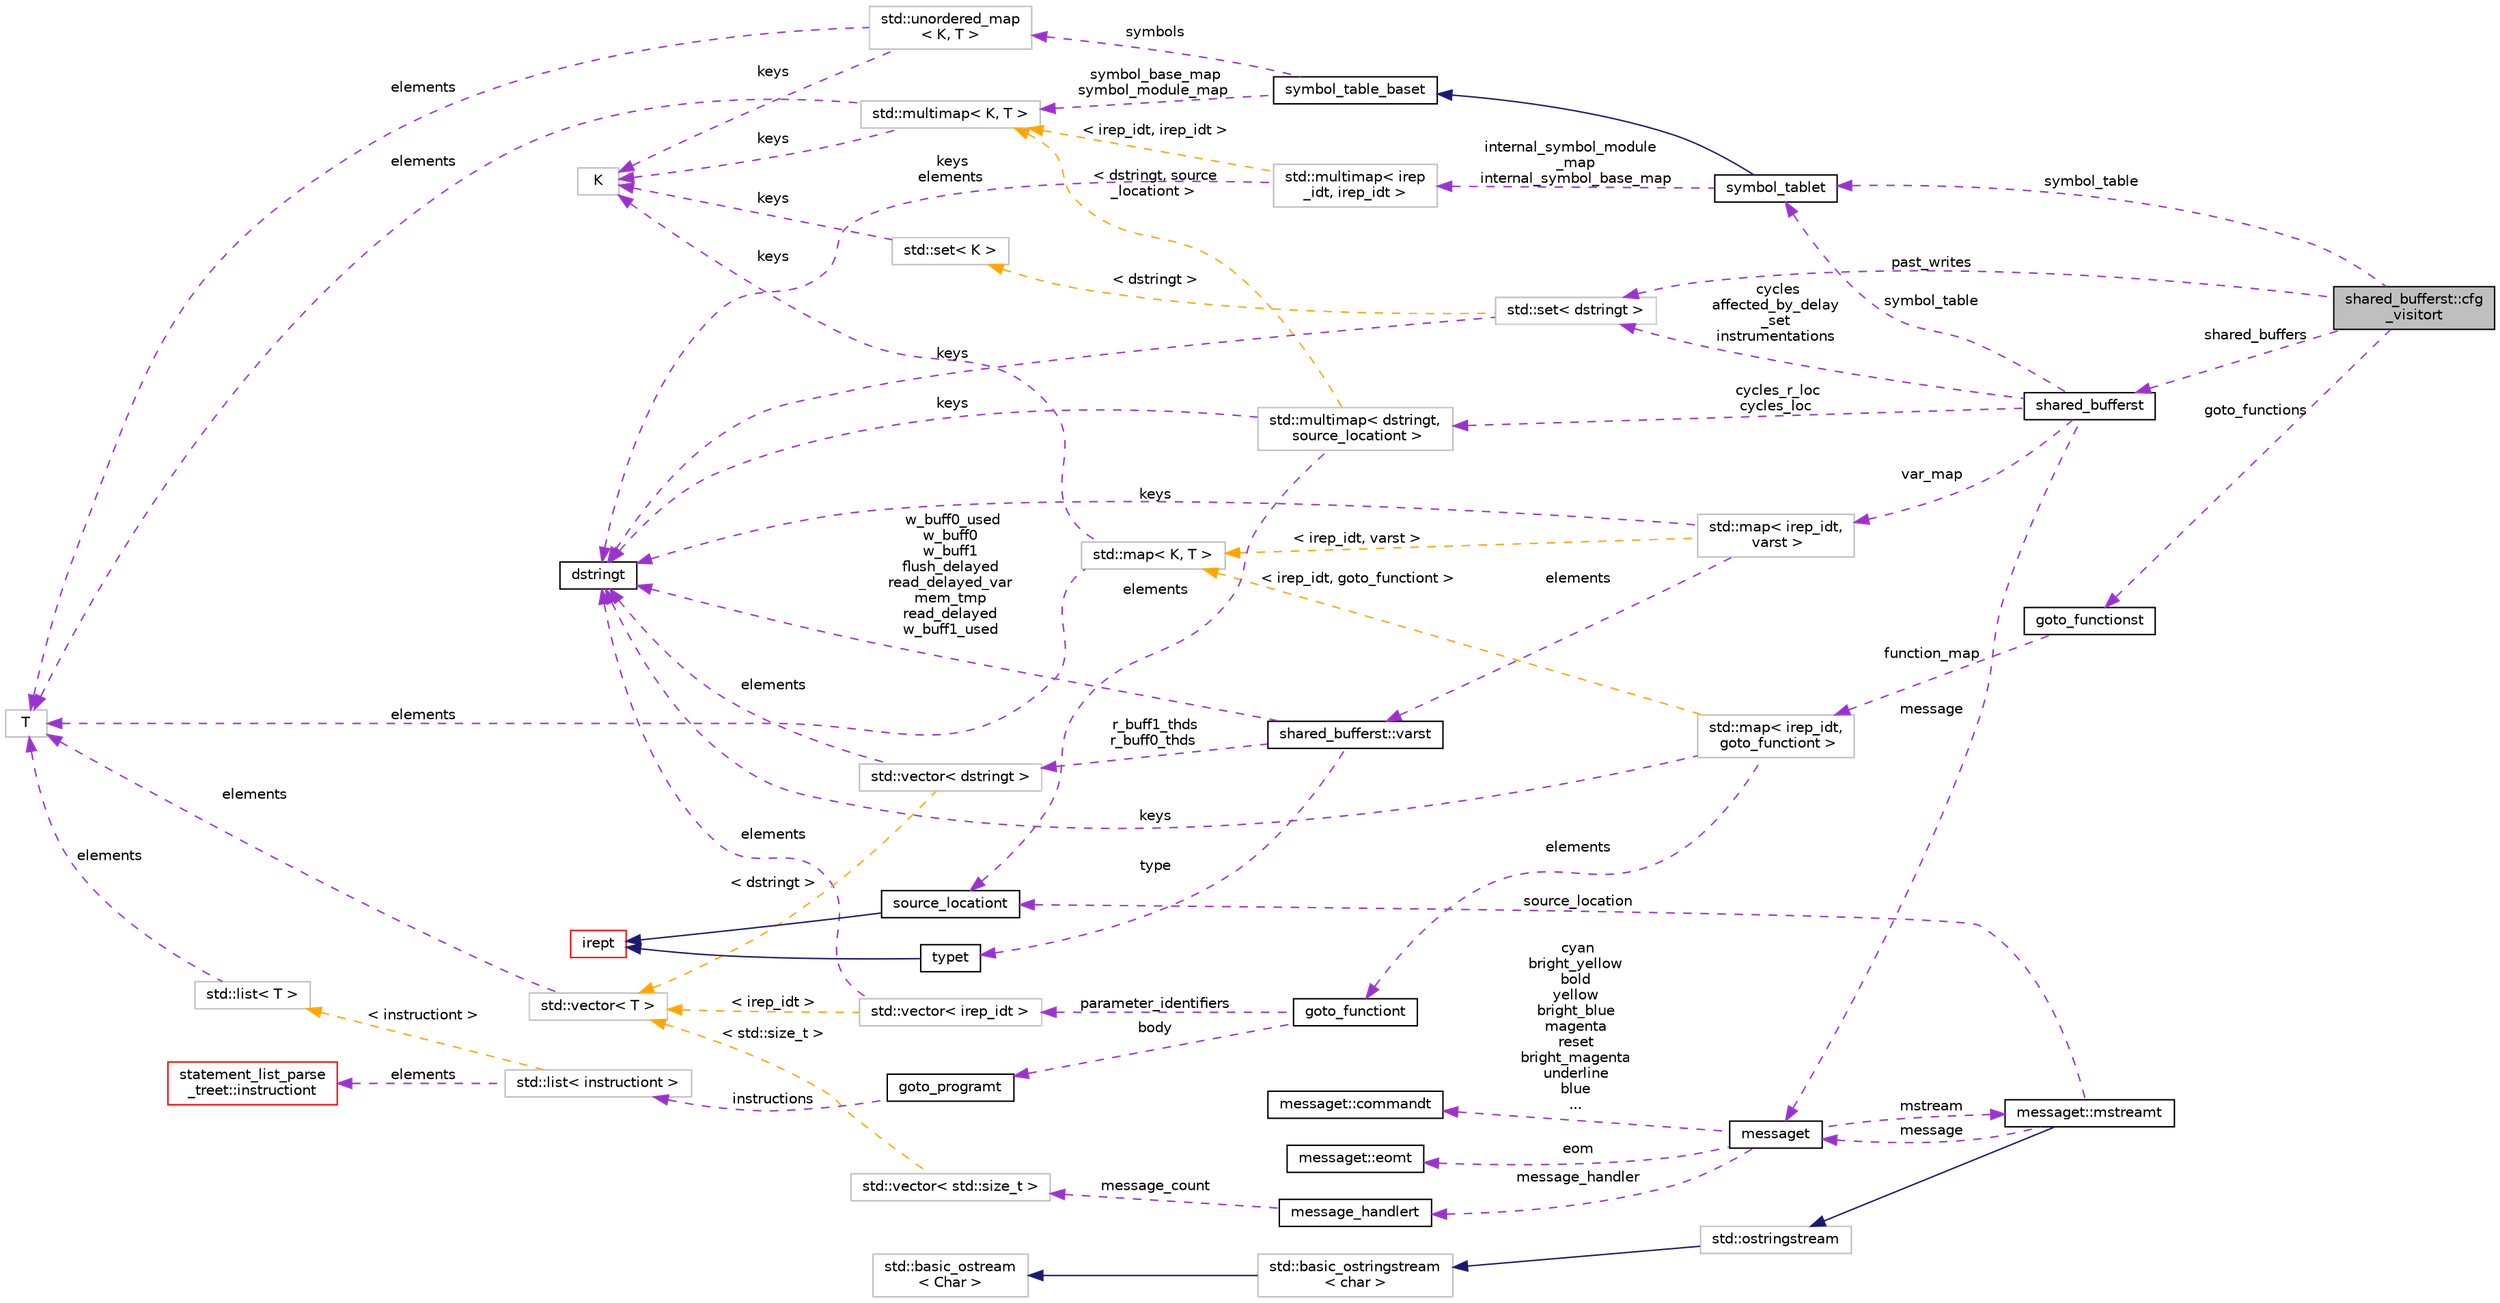 digraph "shared_bufferst::cfg_visitort"
{
 // LATEX_PDF_SIZE
  bgcolor="transparent";
  edge [fontname="Helvetica",fontsize="10",labelfontname="Helvetica",labelfontsize="10"];
  node [fontname="Helvetica",fontsize="10",shape=record];
  rankdir="LR";
  Node1 [label="shared_bufferst::cfg\l_visitort",height=0.2,width=0.4,color="black", fillcolor="grey75", style="filled", fontcolor="black",tooltip=" "];
  Node2 -> Node1 [dir="back",color="darkorchid3",fontsize="10",style="dashed",label=" symbol_table" ,fontname="Helvetica"];
  Node2 [label="symbol_tablet",height=0.2,width=0.4,color="black",URL="$classsymbol__tablet.html",tooltip="The symbol table."];
  Node3 -> Node2 [dir="back",color="midnightblue",fontsize="10",style="solid",fontname="Helvetica"];
  Node3 [label="symbol_table_baset",height=0.2,width=0.4,color="black",URL="$classsymbol__table__baset.html",tooltip="The symbol table base class interface."];
  Node4 -> Node3 [dir="back",color="darkorchid3",fontsize="10",style="dashed",label=" symbol_base_map\nsymbol_module_map" ,fontname="Helvetica"];
  Node4 [label="std::multimap\< K, T \>",height=0.2,width=0.4,color="grey75",tooltip="STL class."];
  Node5 -> Node4 [dir="back",color="darkorchid3",fontsize="10",style="dashed",label=" keys" ,fontname="Helvetica"];
  Node5 [label="K",height=0.2,width=0.4,color="grey75",tooltip=" "];
  Node6 -> Node4 [dir="back",color="darkorchid3",fontsize="10",style="dashed",label=" elements" ,fontname="Helvetica"];
  Node6 [label="T",height=0.2,width=0.4,color="grey75",tooltip=" "];
  Node7 -> Node3 [dir="back",color="darkorchid3",fontsize="10",style="dashed",label=" symbols" ,fontname="Helvetica"];
  Node7 [label="std::unordered_map\l\< K, T \>",height=0.2,width=0.4,color="grey75",tooltip="STL class."];
  Node5 -> Node7 [dir="back",color="darkorchid3",fontsize="10",style="dashed",label=" keys" ,fontname="Helvetica"];
  Node6 -> Node7 [dir="back",color="darkorchid3",fontsize="10",style="dashed",label=" elements" ,fontname="Helvetica"];
  Node8 -> Node2 [dir="back",color="darkorchid3",fontsize="10",style="dashed",label=" internal_symbol_module\l_map\ninternal_symbol_base_map" ,fontname="Helvetica"];
  Node8 [label="std::multimap\< irep\l_idt, irep_idt \>",height=0.2,width=0.4,color="grey75",tooltip=" "];
  Node9 -> Node8 [dir="back",color="darkorchid3",fontsize="10",style="dashed",label=" keys\nelements" ,fontname="Helvetica"];
  Node9 [label="dstringt",height=0.2,width=0.4,color="black",URL="$classdstringt.html",tooltip="dstringt has one field, an unsigned integer no which is an index into a static table of strings."];
  Node4 -> Node8 [dir="back",color="orange",fontsize="10",style="dashed",label=" \< irep_idt, irep_idt \>" ,fontname="Helvetica"];
  Node10 -> Node1 [dir="back",color="darkorchid3",fontsize="10",style="dashed",label=" past_writes" ,fontname="Helvetica"];
  Node10 [label="std::set\< dstringt \>",height=0.2,width=0.4,color="grey75",tooltip=" "];
  Node9 -> Node10 [dir="back",color="darkorchid3",fontsize="10",style="dashed",label=" keys" ,fontname="Helvetica"];
  Node11 -> Node10 [dir="back",color="orange",fontsize="10",style="dashed",label=" \< dstringt \>" ,fontname="Helvetica"];
  Node11 [label="std::set\< K \>",height=0.2,width=0.4,color="grey75",tooltip="STL class."];
  Node5 -> Node11 [dir="back",color="darkorchid3",fontsize="10",style="dashed",label=" keys" ,fontname="Helvetica"];
  Node12 -> Node1 [dir="back",color="darkorchid3",fontsize="10",style="dashed",label=" goto_functions" ,fontname="Helvetica"];
  Node12 [label="goto_functionst",height=0.2,width=0.4,color="black",URL="$classgoto__functionst.html",tooltip="A collection of goto functions."];
  Node13 -> Node12 [dir="back",color="darkorchid3",fontsize="10",style="dashed",label=" function_map" ,fontname="Helvetica"];
  Node13 [label="std::map\< irep_idt,\l goto_functiont \>",height=0.2,width=0.4,color="grey75",tooltip=" "];
  Node14 -> Node13 [dir="back",color="darkorchid3",fontsize="10",style="dashed",label=" elements" ,fontname="Helvetica"];
  Node14 [label="goto_functiont",height=0.2,width=0.4,color="black",URL="$classgoto__functiont.html",tooltip="A goto function, consisting of function body (see body) and parameter identifiers (see parameter_iden..."];
  Node15 -> Node14 [dir="back",color="darkorchid3",fontsize="10",style="dashed",label=" parameter_identifiers" ,fontname="Helvetica"];
  Node15 [label="std::vector\< irep_idt \>",height=0.2,width=0.4,color="grey75",tooltip=" "];
  Node9 -> Node15 [dir="back",color="darkorchid3",fontsize="10",style="dashed",label=" elements" ,fontname="Helvetica"];
  Node16 -> Node15 [dir="back",color="orange",fontsize="10",style="dashed",label=" \< irep_idt \>" ,fontname="Helvetica"];
  Node16 [label="std::vector\< T \>",height=0.2,width=0.4,color="grey75",tooltip="STL class."];
  Node6 -> Node16 [dir="back",color="darkorchid3",fontsize="10",style="dashed",label=" elements" ,fontname="Helvetica"];
  Node17 -> Node14 [dir="back",color="darkorchid3",fontsize="10",style="dashed",label=" body" ,fontname="Helvetica"];
  Node17 [label="goto_programt",height=0.2,width=0.4,color="black",URL="$classgoto__programt.html",tooltip="A generic container class for the GOTO intermediate representation of one function."];
  Node18 -> Node17 [dir="back",color="darkorchid3",fontsize="10",style="dashed",label=" instructions" ,fontname="Helvetica"];
  Node18 [label="std::list\< instructiont \>",height=0.2,width=0.4,color="grey75",tooltip=" "];
  Node19 -> Node18 [dir="back",color="darkorchid3",fontsize="10",style="dashed",label=" elements" ,fontname="Helvetica"];
  Node19 [label="statement_list_parse\l_treet::instructiont",height=0.2,width=0.4,color="red",URL="$structstatement__list__parse__treet_1_1instructiont.html",tooltip="Represents a regular Statement List instruction which consists out of one or more codet tokens."];
  Node29 -> Node18 [dir="back",color="orange",fontsize="10",style="dashed",label=" \< instructiont \>" ,fontname="Helvetica"];
  Node29 [label="std::list\< T \>",height=0.2,width=0.4,color="grey75",tooltip="STL class."];
  Node6 -> Node29 [dir="back",color="darkorchid3",fontsize="10",style="dashed",label=" elements" ,fontname="Helvetica"];
  Node9 -> Node13 [dir="back",color="darkorchid3",fontsize="10",style="dashed",label=" keys" ,fontname="Helvetica"];
  Node30 -> Node13 [dir="back",color="orange",fontsize="10",style="dashed",label=" \< irep_idt, goto_functiont \>" ,fontname="Helvetica"];
  Node30 [label="std::map\< K, T \>",height=0.2,width=0.4,color="grey75",tooltip="STL class."];
  Node5 -> Node30 [dir="back",color="darkorchid3",fontsize="10",style="dashed",label=" keys" ,fontname="Helvetica"];
  Node6 -> Node30 [dir="back",color="darkorchid3",fontsize="10",style="dashed",label=" elements" ,fontname="Helvetica"];
  Node31 -> Node1 [dir="back",color="darkorchid3",fontsize="10",style="dashed",label=" shared_buffers" ,fontname="Helvetica"];
  Node31 [label="shared_bufferst",height=0.2,width=0.4,color="black",URL="$classshared__bufferst.html",tooltip=" "];
  Node2 -> Node31 [dir="back",color="darkorchid3",fontsize="10",style="dashed",label=" symbol_table" ,fontname="Helvetica"];
  Node32 -> Node31 [dir="back",color="darkorchid3",fontsize="10",style="dashed",label=" message" ,fontname="Helvetica"];
  Node32 [label="messaget",height=0.2,width=0.4,color="black",URL="$classmessaget.html",tooltip="Class that provides messages with a built-in verbosity 'level'."];
  Node33 -> Node32 [dir="back",color="darkorchid3",fontsize="10",style="dashed",label=" message_handler" ,fontname="Helvetica"];
  Node33 [label="message_handlert",height=0.2,width=0.4,color="black",URL="$classmessage__handlert.html",tooltip=" "];
  Node34 -> Node33 [dir="back",color="darkorchid3",fontsize="10",style="dashed",label=" message_count" ,fontname="Helvetica"];
  Node34 [label="std::vector\< std::size_t \>",height=0.2,width=0.4,color="grey75",tooltip=" "];
  Node16 -> Node34 [dir="back",color="orange",fontsize="10",style="dashed",label=" \< std::size_t \>" ,fontname="Helvetica"];
  Node35 -> Node32 [dir="back",color="darkorchid3",fontsize="10",style="dashed",label=" cyan\nbright_yellow\nbold\nyellow\nbright_blue\nmagenta\nreset\nbright_magenta\nunderline\nblue\n..." ,fontname="Helvetica"];
  Node35 [label="messaget::commandt",height=0.2,width=0.4,color="black",URL="$classmessaget_1_1commandt.html",tooltip=" "];
  Node36 -> Node32 [dir="back",color="darkorchid3",fontsize="10",style="dashed",label=" mstream" ,fontname="Helvetica"];
  Node36 [label="messaget::mstreamt",height=0.2,width=0.4,color="black",URL="$classmessaget_1_1mstreamt.html",tooltip=" "];
  Node37 -> Node36 [dir="back",color="midnightblue",fontsize="10",style="solid",fontname="Helvetica"];
  Node37 [label="std::ostringstream",height=0.2,width=0.4,color="grey75",tooltip="STL class."];
  Node38 -> Node37 [dir="back",color="midnightblue",fontsize="10",style="solid",fontname="Helvetica"];
  Node38 [label="std::basic_ostringstream\l\< char \>",height=0.2,width=0.4,color="grey75",tooltip="STL class."];
  Node39 -> Node38 [dir="back",color="midnightblue",fontsize="10",style="solid",fontname="Helvetica"];
  Node39 [label="std::basic_ostream\l\< Char \>",height=0.2,width=0.4,color="grey75",tooltip="STL class."];
  Node32 -> Node36 [dir="back",color="darkorchid3",fontsize="10",style="dashed",label=" message" ,fontname="Helvetica"];
  Node42 -> Node36 [dir="back",color="darkorchid3",fontsize="10",style="dashed",label=" source_location" ,fontname="Helvetica"];
  Node42 [label="source_locationt",height=0.2,width=0.4,color="black",URL="$classsource__locationt.html",tooltip=" "];
  Node23 -> Node42 [dir="back",color="midnightblue",fontsize="10",style="solid",fontname="Helvetica"];
  Node23 [label="irept",height=0.2,width=0.4,color="red",URL="$classirept.html",tooltip="There are a large number of kinds of tree structured or tree-like data in CPROVER."];
  Node43 -> Node32 [dir="back",color="darkorchid3",fontsize="10",style="dashed",label=" eom" ,fontname="Helvetica"];
  Node43 [label="messaget::eomt",height=0.2,width=0.4,color="black",URL="$classmessaget_1_1eomt.html",tooltip=" "];
  Node44 -> Node31 [dir="back",color="darkorchid3",fontsize="10",style="dashed",label=" cycles_r_loc\ncycles_loc" ,fontname="Helvetica"];
  Node44 [label="std::multimap\< dstringt,\l source_locationt \>",height=0.2,width=0.4,color="grey75",tooltip=" "];
  Node9 -> Node44 [dir="back",color="darkorchid3",fontsize="10",style="dashed",label=" keys" ,fontname="Helvetica"];
  Node42 -> Node44 [dir="back",color="darkorchid3",fontsize="10",style="dashed",label=" elements" ,fontname="Helvetica"];
  Node4 -> Node44 [dir="back",color="orange",fontsize="10",style="dashed",label=" \< dstringt, source\l_locationt \>" ,fontname="Helvetica"];
  Node10 -> Node31 [dir="back",color="darkorchid3",fontsize="10",style="dashed",label=" cycles\naffected_by_delay\l_set\ninstrumentations" ,fontname="Helvetica"];
  Node45 -> Node31 [dir="back",color="darkorchid3",fontsize="10",style="dashed",label=" var_map" ,fontname="Helvetica"];
  Node45 [label="std::map\< irep_idt,\l varst \>",height=0.2,width=0.4,color="grey75",tooltip=" "];
  Node46 -> Node45 [dir="back",color="darkorchid3",fontsize="10",style="dashed",label=" elements" ,fontname="Helvetica"];
  Node46 [label="shared_bufferst::varst",height=0.2,width=0.4,color="black",URL="$classshared__bufferst_1_1varst.html",tooltip=" "];
  Node47 -> Node46 [dir="back",color="darkorchid3",fontsize="10",style="dashed",label=" type" ,fontname="Helvetica"];
  Node47 [label="typet",height=0.2,width=0.4,color="black",URL="$classtypet.html",tooltip="The type of an expression, extends irept."];
  Node23 -> Node47 [dir="back",color="midnightblue",fontsize="10",style="solid",fontname="Helvetica"];
  Node9 -> Node46 [dir="back",color="darkorchid3",fontsize="10",style="dashed",label=" w_buff0_used\nw_buff0\nw_buff1\nflush_delayed\nread_delayed_var\nmem_tmp\nread_delayed\nw_buff1_used" ,fontname="Helvetica"];
  Node48 -> Node46 [dir="back",color="darkorchid3",fontsize="10",style="dashed",label=" r_buff1_thds\nr_buff0_thds" ,fontname="Helvetica"];
  Node48 [label="std::vector\< dstringt \>",height=0.2,width=0.4,color="grey75",tooltip=" "];
  Node9 -> Node48 [dir="back",color="darkorchid3",fontsize="10",style="dashed",label=" elements" ,fontname="Helvetica"];
  Node16 -> Node48 [dir="back",color="orange",fontsize="10",style="dashed",label=" \< dstringt \>" ,fontname="Helvetica"];
  Node9 -> Node45 [dir="back",color="darkorchid3",fontsize="10",style="dashed",label=" keys" ,fontname="Helvetica"];
  Node30 -> Node45 [dir="back",color="orange",fontsize="10",style="dashed",label=" \< irep_idt, varst \>" ,fontname="Helvetica"];
}
